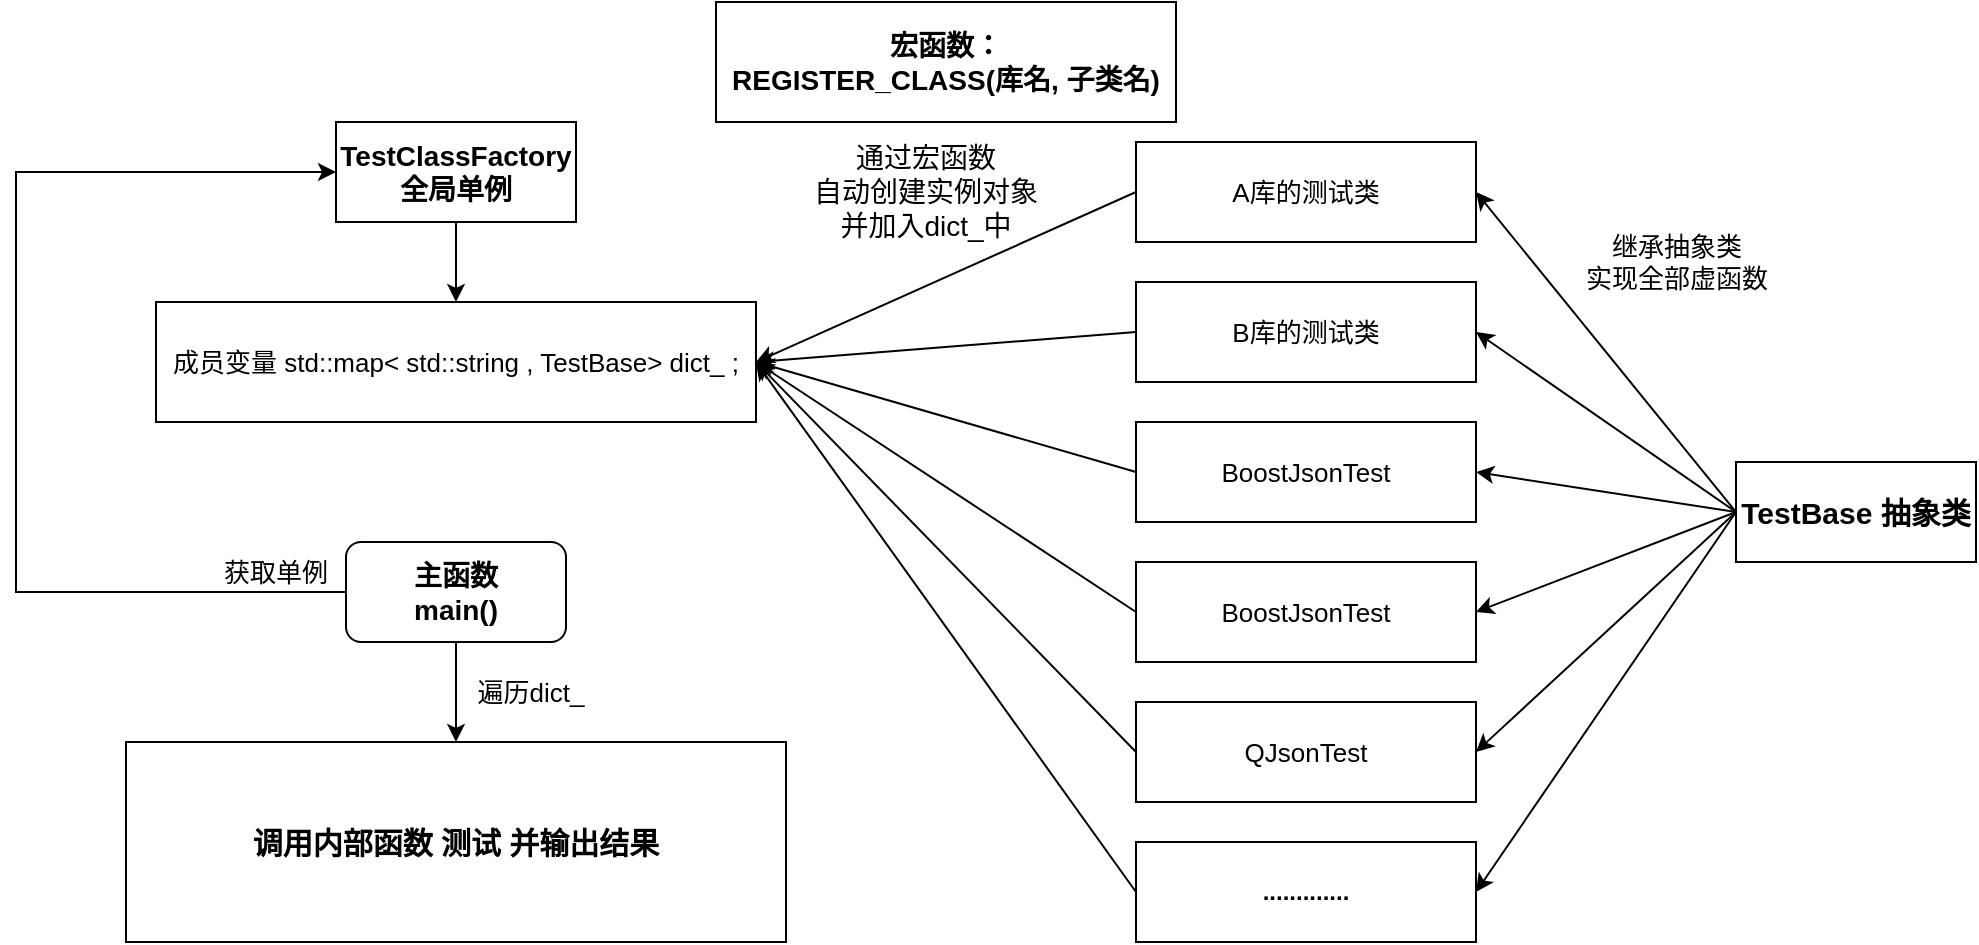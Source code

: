 <mxfile version="24.4.13" type="device">
  <diagram name="第 1 页" id="rNhl-V-0UYqIHoZhva7q">
    <mxGraphModel dx="1230" dy="782" grid="1" gridSize="10" guides="1" tooltips="1" connect="1" arrows="1" fold="1" page="1" pageScale="1" pageWidth="1600" pageHeight="1200" math="0" shadow="0">
      <root>
        <mxCell id="0" />
        <mxCell id="1" parent="0" />
        <mxCell id="tFGXdAHNV7G_1KBKyQqW-1" value="TestBase 抽象类" style="rounded=0;whiteSpace=wrap;html=1;fontSize=15;fontStyle=1" vertex="1" parent="1">
          <mxGeometry x="1010" y="490" width="120" height="50" as="geometry" />
        </mxCell>
        <mxCell id="tFGXdAHNV7G_1KBKyQqW-2" value="&lt;div style=&quot;font-size: 14px;&quot;&gt;TestClassFactory&lt;br style=&quot;font-size: 14px;&quot;&gt;&lt;/div&gt;全局单例" style="rounded=0;whiteSpace=wrap;html=1;fontSize=14;fontStyle=1" vertex="1" parent="1">
          <mxGeometry x="310" y="320" width="120" height="50" as="geometry" />
        </mxCell>
        <mxCell id="tFGXdAHNV7G_1KBKyQqW-3" value="" style="endArrow=classic;html=1;rounded=0;exitX=0.5;exitY=1;exitDx=0;exitDy=0;entryX=0.5;entryY=0;entryDx=0;entryDy=0;" edge="1" parent="1" source="tFGXdAHNV7G_1KBKyQqW-2" target="tFGXdAHNV7G_1KBKyQqW-4">
          <mxGeometry width="50" height="50" relative="1" as="geometry">
            <mxPoint x="600" y="430" as="sourcePoint" />
            <mxPoint x="370" y="410" as="targetPoint" />
          </mxGeometry>
        </mxCell>
        <mxCell id="tFGXdAHNV7G_1KBKyQqW-4" value="成员变量 std::map&amp;lt; std::string , TestBase&amp;gt; dict_ ;" style="rounded=0;whiteSpace=wrap;html=1;fontSize=13;" vertex="1" parent="1">
          <mxGeometry x="220" y="410" width="300" height="60" as="geometry" />
        </mxCell>
        <mxCell id="tFGXdAHNV7G_1KBKyQqW-5" value="A库的测试类" style="rounded=0;whiteSpace=wrap;html=1;fontSize=13;" vertex="1" parent="1">
          <mxGeometry x="710" y="330" width="170" height="50" as="geometry" />
        </mxCell>
        <mxCell id="tFGXdAHNV7G_1KBKyQqW-6" value="B库的测试类" style="rounded=0;whiteSpace=wrap;html=1;fontSize=13;" vertex="1" parent="1">
          <mxGeometry x="710" y="400" width="170" height="50" as="geometry" />
        </mxCell>
        <mxCell id="tFGXdAHNV7G_1KBKyQqW-7" value="BoostJsonTest" style="rounded=0;whiteSpace=wrap;html=1;fontSize=13;" vertex="1" parent="1">
          <mxGeometry x="710" y="470" width="170" height="50" as="geometry" />
        </mxCell>
        <mxCell id="tFGXdAHNV7G_1KBKyQqW-8" value="BoostJsonTest" style="rounded=0;whiteSpace=wrap;html=1;fontSize=13;" vertex="1" parent="1">
          <mxGeometry x="710" y="540" width="170" height="50" as="geometry" />
        </mxCell>
        <mxCell id="tFGXdAHNV7G_1KBKyQqW-9" value="QJsonTest" style="rounded=0;whiteSpace=wrap;html=1;fontSize=13;" vertex="1" parent="1">
          <mxGeometry x="710" y="610" width="170" height="50" as="geometry" />
        </mxCell>
        <mxCell id="tFGXdAHNV7G_1KBKyQqW-11" value="............." style="rounded=0;whiteSpace=wrap;html=1;fontStyle=1" vertex="1" parent="1">
          <mxGeometry x="710" y="680" width="170" height="50" as="geometry" />
        </mxCell>
        <mxCell id="tFGXdAHNV7G_1KBKyQqW-14" value="继承抽象类&lt;div&gt;实现全部虚函数&lt;/div&gt;" style="endArrow=classic;html=1;rounded=0;exitX=0;exitY=0.5;exitDx=0;exitDy=0;entryX=1;entryY=0.5;entryDx=0;entryDy=0;fontSize=13;" edge="1" parent="1" source="tFGXdAHNV7G_1KBKyQqW-1" target="tFGXdAHNV7G_1KBKyQqW-5">
          <mxGeometry x="0.125" y="-56" width="50" height="50" relative="1" as="geometry">
            <mxPoint x="890" y="290" as="sourcePoint" />
            <mxPoint x="980" y="520" as="targetPoint" />
            <mxPoint as="offset" />
          </mxGeometry>
        </mxCell>
        <mxCell id="tFGXdAHNV7G_1KBKyQqW-15" value="" style="endArrow=classic;html=1;rounded=0;exitX=0;exitY=0.5;exitDx=0;exitDy=0;entryX=1;entryY=0.5;entryDx=0;entryDy=0;" edge="1" parent="1" source="tFGXdAHNV7G_1KBKyQqW-1" target="tFGXdAHNV7G_1KBKyQqW-6">
          <mxGeometry width="50" height="50" relative="1" as="geometry">
            <mxPoint x="600" y="500" as="sourcePoint" />
            <mxPoint x="650" y="450" as="targetPoint" />
          </mxGeometry>
        </mxCell>
        <mxCell id="tFGXdAHNV7G_1KBKyQqW-16" value="" style="endArrow=classic;html=1;rounded=0;exitX=0;exitY=0.5;exitDx=0;exitDy=0;entryX=1;entryY=0.5;entryDx=0;entryDy=0;" edge="1" parent="1" source="tFGXdAHNV7G_1KBKyQqW-1" target="tFGXdAHNV7G_1KBKyQqW-7">
          <mxGeometry width="50" height="50" relative="1" as="geometry">
            <mxPoint x="600" y="500" as="sourcePoint" />
            <mxPoint x="650" y="450" as="targetPoint" />
          </mxGeometry>
        </mxCell>
        <mxCell id="tFGXdAHNV7G_1KBKyQqW-17" value="" style="endArrow=classic;html=1;rounded=0;exitX=0;exitY=0.5;exitDx=0;exitDy=0;entryX=1;entryY=0.5;entryDx=0;entryDy=0;" edge="1" parent="1" source="tFGXdAHNV7G_1KBKyQqW-1" target="tFGXdAHNV7G_1KBKyQqW-8">
          <mxGeometry width="50" height="50" relative="1" as="geometry">
            <mxPoint x="600" y="500" as="sourcePoint" />
            <mxPoint x="650" y="450" as="targetPoint" />
          </mxGeometry>
        </mxCell>
        <mxCell id="tFGXdAHNV7G_1KBKyQqW-18" value="" style="endArrow=classic;html=1;rounded=0;exitX=0;exitY=0.5;exitDx=0;exitDy=0;entryX=1;entryY=0.5;entryDx=0;entryDy=0;" edge="1" parent="1" source="tFGXdAHNV7G_1KBKyQqW-1" target="tFGXdAHNV7G_1KBKyQqW-9">
          <mxGeometry width="50" height="50" relative="1" as="geometry">
            <mxPoint x="600" y="500" as="sourcePoint" />
            <mxPoint x="650" y="450" as="targetPoint" />
          </mxGeometry>
        </mxCell>
        <mxCell id="tFGXdAHNV7G_1KBKyQqW-19" value="" style="endArrow=classic;html=1;rounded=0;exitX=0;exitY=0.5;exitDx=0;exitDy=0;entryX=1;entryY=0.5;entryDx=0;entryDy=0;" edge="1" parent="1" source="tFGXdAHNV7G_1KBKyQqW-1" target="tFGXdAHNV7G_1KBKyQqW-11">
          <mxGeometry width="50" height="50" relative="1" as="geometry">
            <mxPoint x="600" y="500" as="sourcePoint" />
            <mxPoint x="650" y="450" as="targetPoint" />
          </mxGeometry>
        </mxCell>
        <mxCell id="tFGXdAHNV7G_1KBKyQqW-21" value="宏函数：&lt;div style=&quot;font-size: 14px;&quot;&gt;REGISTER_CLASS(库名, 子类名)&lt;br style=&quot;font-size: 14px;&quot;&gt;&lt;/div&gt;" style="rounded=0;whiteSpace=wrap;html=1;fontSize=14;fontStyle=1" vertex="1" parent="1">
          <mxGeometry x="500" y="260" width="230" height="60" as="geometry" />
        </mxCell>
        <mxCell id="tFGXdAHNV7G_1KBKyQqW-22" value="" style="endArrow=classic;html=1;rounded=0;exitX=0;exitY=0.5;exitDx=0;exitDy=0;entryX=1;entryY=0.5;entryDx=0;entryDy=0;" edge="1" parent="1" source="tFGXdAHNV7G_1KBKyQqW-5" target="tFGXdAHNV7G_1KBKyQqW-4">
          <mxGeometry width="50" height="50" relative="1" as="geometry">
            <mxPoint x="600" y="430" as="sourcePoint" />
            <mxPoint x="650" y="380" as="targetPoint" />
          </mxGeometry>
        </mxCell>
        <mxCell id="tFGXdAHNV7G_1KBKyQqW-23" value="" style="endArrow=classic;html=1;rounded=0;exitX=0;exitY=0.5;exitDx=0;exitDy=0;entryX=1;entryY=0.5;entryDx=0;entryDy=0;" edge="1" parent="1" source="tFGXdAHNV7G_1KBKyQqW-6" target="tFGXdAHNV7G_1KBKyQqW-4">
          <mxGeometry width="50" height="50" relative="1" as="geometry">
            <mxPoint x="600" y="430" as="sourcePoint" />
            <mxPoint x="650" y="380" as="targetPoint" />
          </mxGeometry>
        </mxCell>
        <mxCell id="tFGXdAHNV7G_1KBKyQqW-24" value="" style="endArrow=classic;html=1;rounded=0;exitX=0;exitY=0.5;exitDx=0;exitDy=0;entryX=1;entryY=0.5;entryDx=0;entryDy=0;" edge="1" parent="1" source="tFGXdAHNV7G_1KBKyQqW-7" target="tFGXdAHNV7G_1KBKyQqW-4">
          <mxGeometry width="50" height="50" relative="1" as="geometry">
            <mxPoint x="600" y="430" as="sourcePoint" />
            <mxPoint x="650" y="380" as="targetPoint" />
          </mxGeometry>
        </mxCell>
        <mxCell id="tFGXdAHNV7G_1KBKyQqW-25" value="" style="endArrow=classic;html=1;rounded=0;exitX=0;exitY=0.5;exitDx=0;exitDy=0;entryX=1;entryY=0.5;entryDx=0;entryDy=0;" edge="1" parent="1" source="tFGXdAHNV7G_1KBKyQqW-8" target="tFGXdAHNV7G_1KBKyQqW-4">
          <mxGeometry width="50" height="50" relative="1" as="geometry">
            <mxPoint x="600" y="430" as="sourcePoint" />
            <mxPoint x="650" y="380" as="targetPoint" />
          </mxGeometry>
        </mxCell>
        <mxCell id="tFGXdAHNV7G_1KBKyQqW-26" value="" style="endArrow=classic;html=1;rounded=0;exitX=0;exitY=0.5;exitDx=0;exitDy=0;entryX=1;entryY=0.5;entryDx=0;entryDy=0;" edge="1" parent="1" source="tFGXdAHNV7G_1KBKyQqW-9" target="tFGXdAHNV7G_1KBKyQqW-4">
          <mxGeometry width="50" height="50" relative="1" as="geometry">
            <mxPoint x="600" y="430" as="sourcePoint" />
            <mxPoint x="650" y="380" as="targetPoint" />
          </mxGeometry>
        </mxCell>
        <mxCell id="tFGXdAHNV7G_1KBKyQqW-27" value="" style="endArrow=classic;html=1;rounded=0;exitX=0;exitY=0.5;exitDx=0;exitDy=0;entryX=1;entryY=0.5;entryDx=0;entryDy=0;" edge="1" parent="1" source="tFGXdAHNV7G_1KBKyQqW-11" target="tFGXdAHNV7G_1KBKyQqW-4">
          <mxGeometry width="50" height="50" relative="1" as="geometry">
            <mxPoint x="600" y="430" as="sourcePoint" />
            <mxPoint x="650" y="380" as="targetPoint" />
          </mxGeometry>
        </mxCell>
        <mxCell id="tFGXdAHNV7G_1KBKyQqW-28" value="通过宏函数&lt;div style=&quot;font-size: 14px;&quot;&gt;自动创建实例对象&lt;/div&gt;&lt;div style=&quot;font-size: 14px;&quot;&gt;并加入dict_中&lt;/div&gt;" style="text;html=1;align=center;verticalAlign=middle;whiteSpace=wrap;rounded=0;fontSize=14;" vertex="1" parent="1">
          <mxGeometry x="520" y="320" width="170" height="70" as="geometry" />
        </mxCell>
        <mxCell id="tFGXdAHNV7G_1KBKyQqW-29" value="&lt;div style=&quot;font-size: 14px;&quot;&gt;主函数&lt;/div&gt;main()" style="rounded=1;whiteSpace=wrap;html=1;fontSize=14;fontStyle=1" vertex="1" parent="1">
          <mxGeometry x="315" y="530" width="110" height="50" as="geometry" />
        </mxCell>
        <mxCell id="tFGXdAHNV7G_1KBKyQqW-30" value="" style="endArrow=classic;html=1;rounded=0;exitX=0;exitY=0.5;exitDx=0;exitDy=0;entryX=0;entryY=0.5;entryDx=0;entryDy=0;" edge="1" parent="1" source="tFGXdAHNV7G_1KBKyQqW-29" target="tFGXdAHNV7G_1KBKyQqW-2">
          <mxGeometry width="50" height="50" relative="1" as="geometry">
            <mxPoint x="600" y="530" as="sourcePoint" />
            <mxPoint x="150" y="350" as="targetPoint" />
            <Array as="points">
              <mxPoint x="150" y="555" />
              <mxPoint x="150" y="345" />
            </Array>
          </mxGeometry>
        </mxCell>
        <mxCell id="tFGXdAHNV7G_1KBKyQqW-31" value="获取单例" style="text;html=1;align=center;verticalAlign=middle;whiteSpace=wrap;rounded=0;fontSize=13;" vertex="1" parent="1">
          <mxGeometry x="250" y="530" width="60" height="30" as="geometry" />
        </mxCell>
        <mxCell id="tFGXdAHNV7G_1KBKyQqW-32" value="调用内部函数 测试 并输出结果" style="rounded=0;whiteSpace=wrap;html=1;fontSize=15;fontStyle=1" vertex="1" parent="1">
          <mxGeometry x="205" y="630" width="330" height="100" as="geometry" />
        </mxCell>
        <mxCell id="tFGXdAHNV7G_1KBKyQqW-33" value="" style="endArrow=classic;html=1;rounded=0;exitX=0.5;exitY=1;exitDx=0;exitDy=0;entryX=0.5;entryY=0;entryDx=0;entryDy=0;" edge="1" parent="1" source="tFGXdAHNV7G_1KBKyQqW-29" target="tFGXdAHNV7G_1KBKyQqW-32">
          <mxGeometry width="50" height="50" relative="1" as="geometry">
            <mxPoint x="600" y="530" as="sourcePoint" />
            <mxPoint x="650" y="480" as="targetPoint" />
          </mxGeometry>
        </mxCell>
        <mxCell id="tFGXdAHNV7G_1KBKyQqW-34" value="遍历dict_" style="text;html=1;align=center;verticalAlign=middle;whiteSpace=wrap;rounded=0;fontSize=13;" vertex="1" parent="1">
          <mxGeometry x="360" y="590" width="95" height="30" as="geometry" />
        </mxCell>
      </root>
    </mxGraphModel>
  </diagram>
</mxfile>
